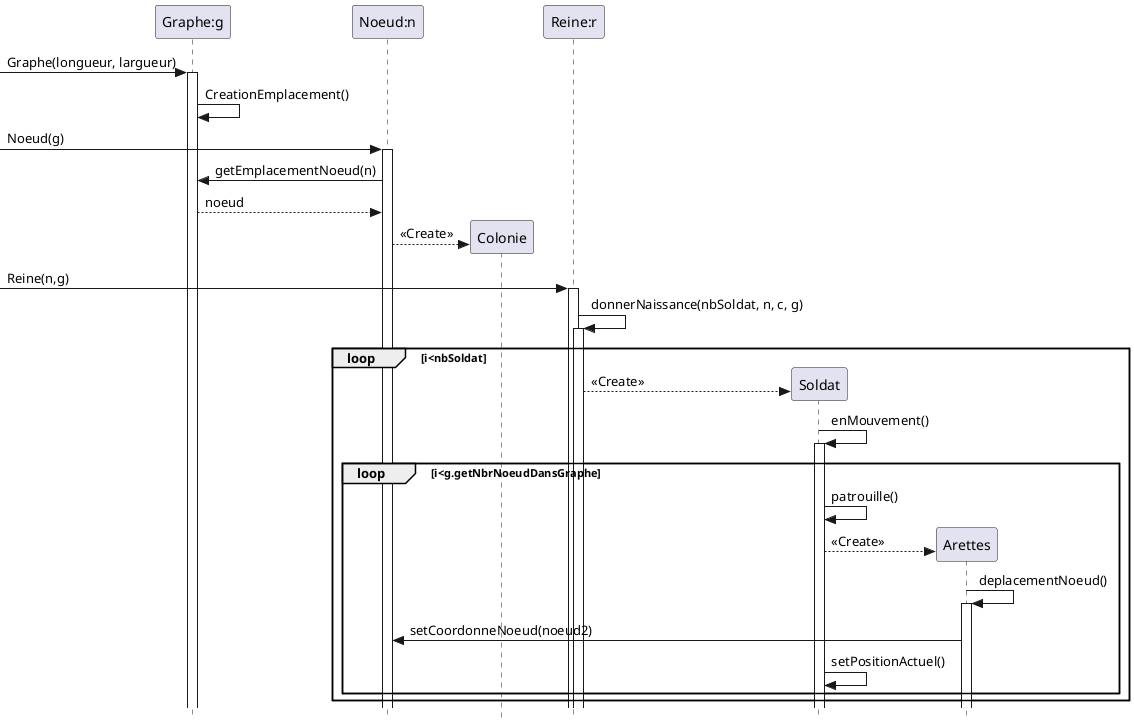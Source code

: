@startuml
'https://plantuml.com/sequence-diagram

skinparam style strictuml
skinparam responseMessageBelowArrow true
hide footbox
'autonumber

participant "Graphe:g" as graphe
participant "Noeud:n" as noeud

-> graphe++:Graphe(longueur, largueur)
graphe -> graphe : CreationEmplacement()

-> noeud++:Noeud(g)
noeud -> graphe : getEmplacementNoeud(n)
graphe --> noeud : noeud

create Colonie
noeud --> Colonie : <<Create>>

participant "Reine:r" as reine
-> reine++ : Reine(n,g)
reine -> reine++ : donnerNaissance(nbSoldat, n, c, g)
loop i<nbSoldat
    create Soldat
    reine --> Soldat : <<Create>>
    Soldat -> Soldat++ : enMouvement()
    loop i<g.getNbrNoeudDansGraphe
        Soldat -> Soldat : patrouille()
        create Arettes
        Soldat --> Arettes : <<Create>>
        Arettes -> Arettes++ : deplacementNoeud()
        Arettes -> noeud : setCoordonneNoeud(noeud2)
        Soldat -> Soldat : setPositionActuel()
    end
end



@enduml